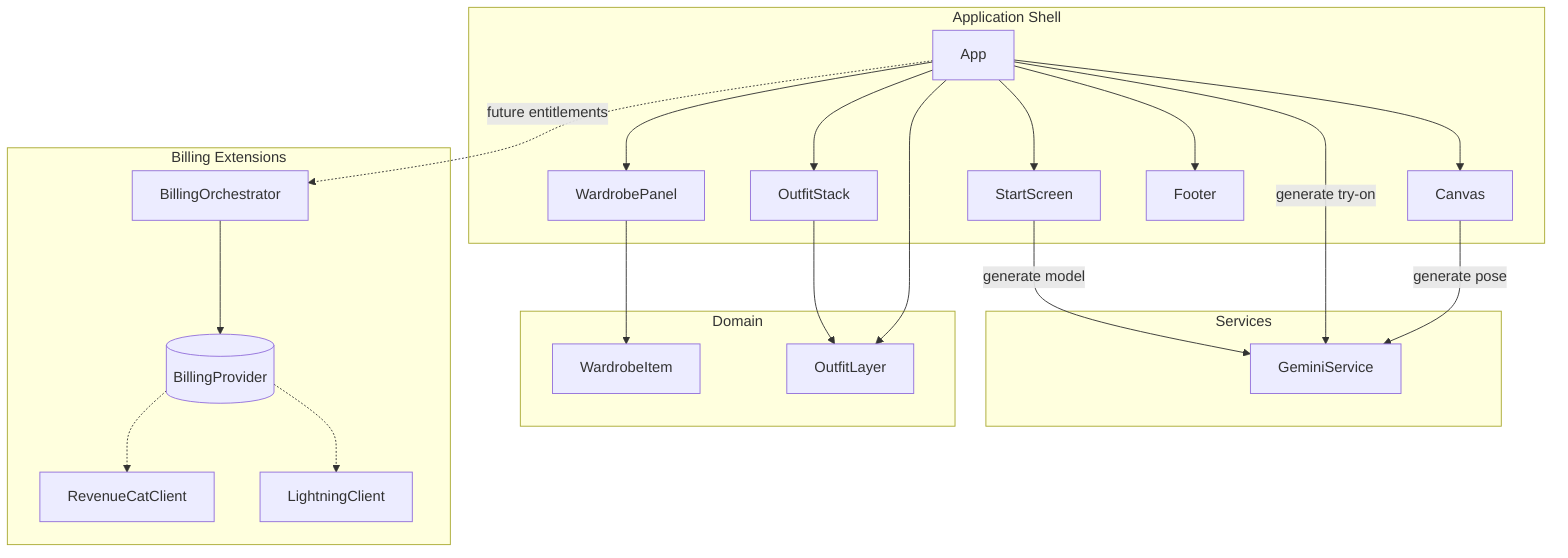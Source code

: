 graph TD
  subgraph UI[Application Shell]
    App
    StartScreen
    Canvas
    WardrobePanel
    OutfitStack
    Footer
  end

  subgraph Services
    GeminiService
  end

  subgraph Domain
    WardrobeItem
    OutfitLayer
  end

  subgraph Billing[Billing Extensions]
    BillingOrchestrator
    RevenueCatClient
    LightningClient
    BillingProviderInterface[(BillingProvider)]
  end

  App --> StartScreen
  App --> Canvas
  App --> WardrobePanel
  App --> OutfitStack
  App --> Footer
  StartScreen -->|generate model| GeminiService
  App -->|generate try-on| GeminiService
  Canvas -->|generate pose| GeminiService
  WardrobePanel --> WardrobeItem
  OutfitStack --> OutfitLayer
  App --> OutfitLayer

  BillingOrchestrator --> BillingProviderInterface
  BillingProviderInterface -.-> RevenueCatClient
  BillingProviderInterface -.-> LightningClient
  App -. future entitlements .-> BillingOrchestrator